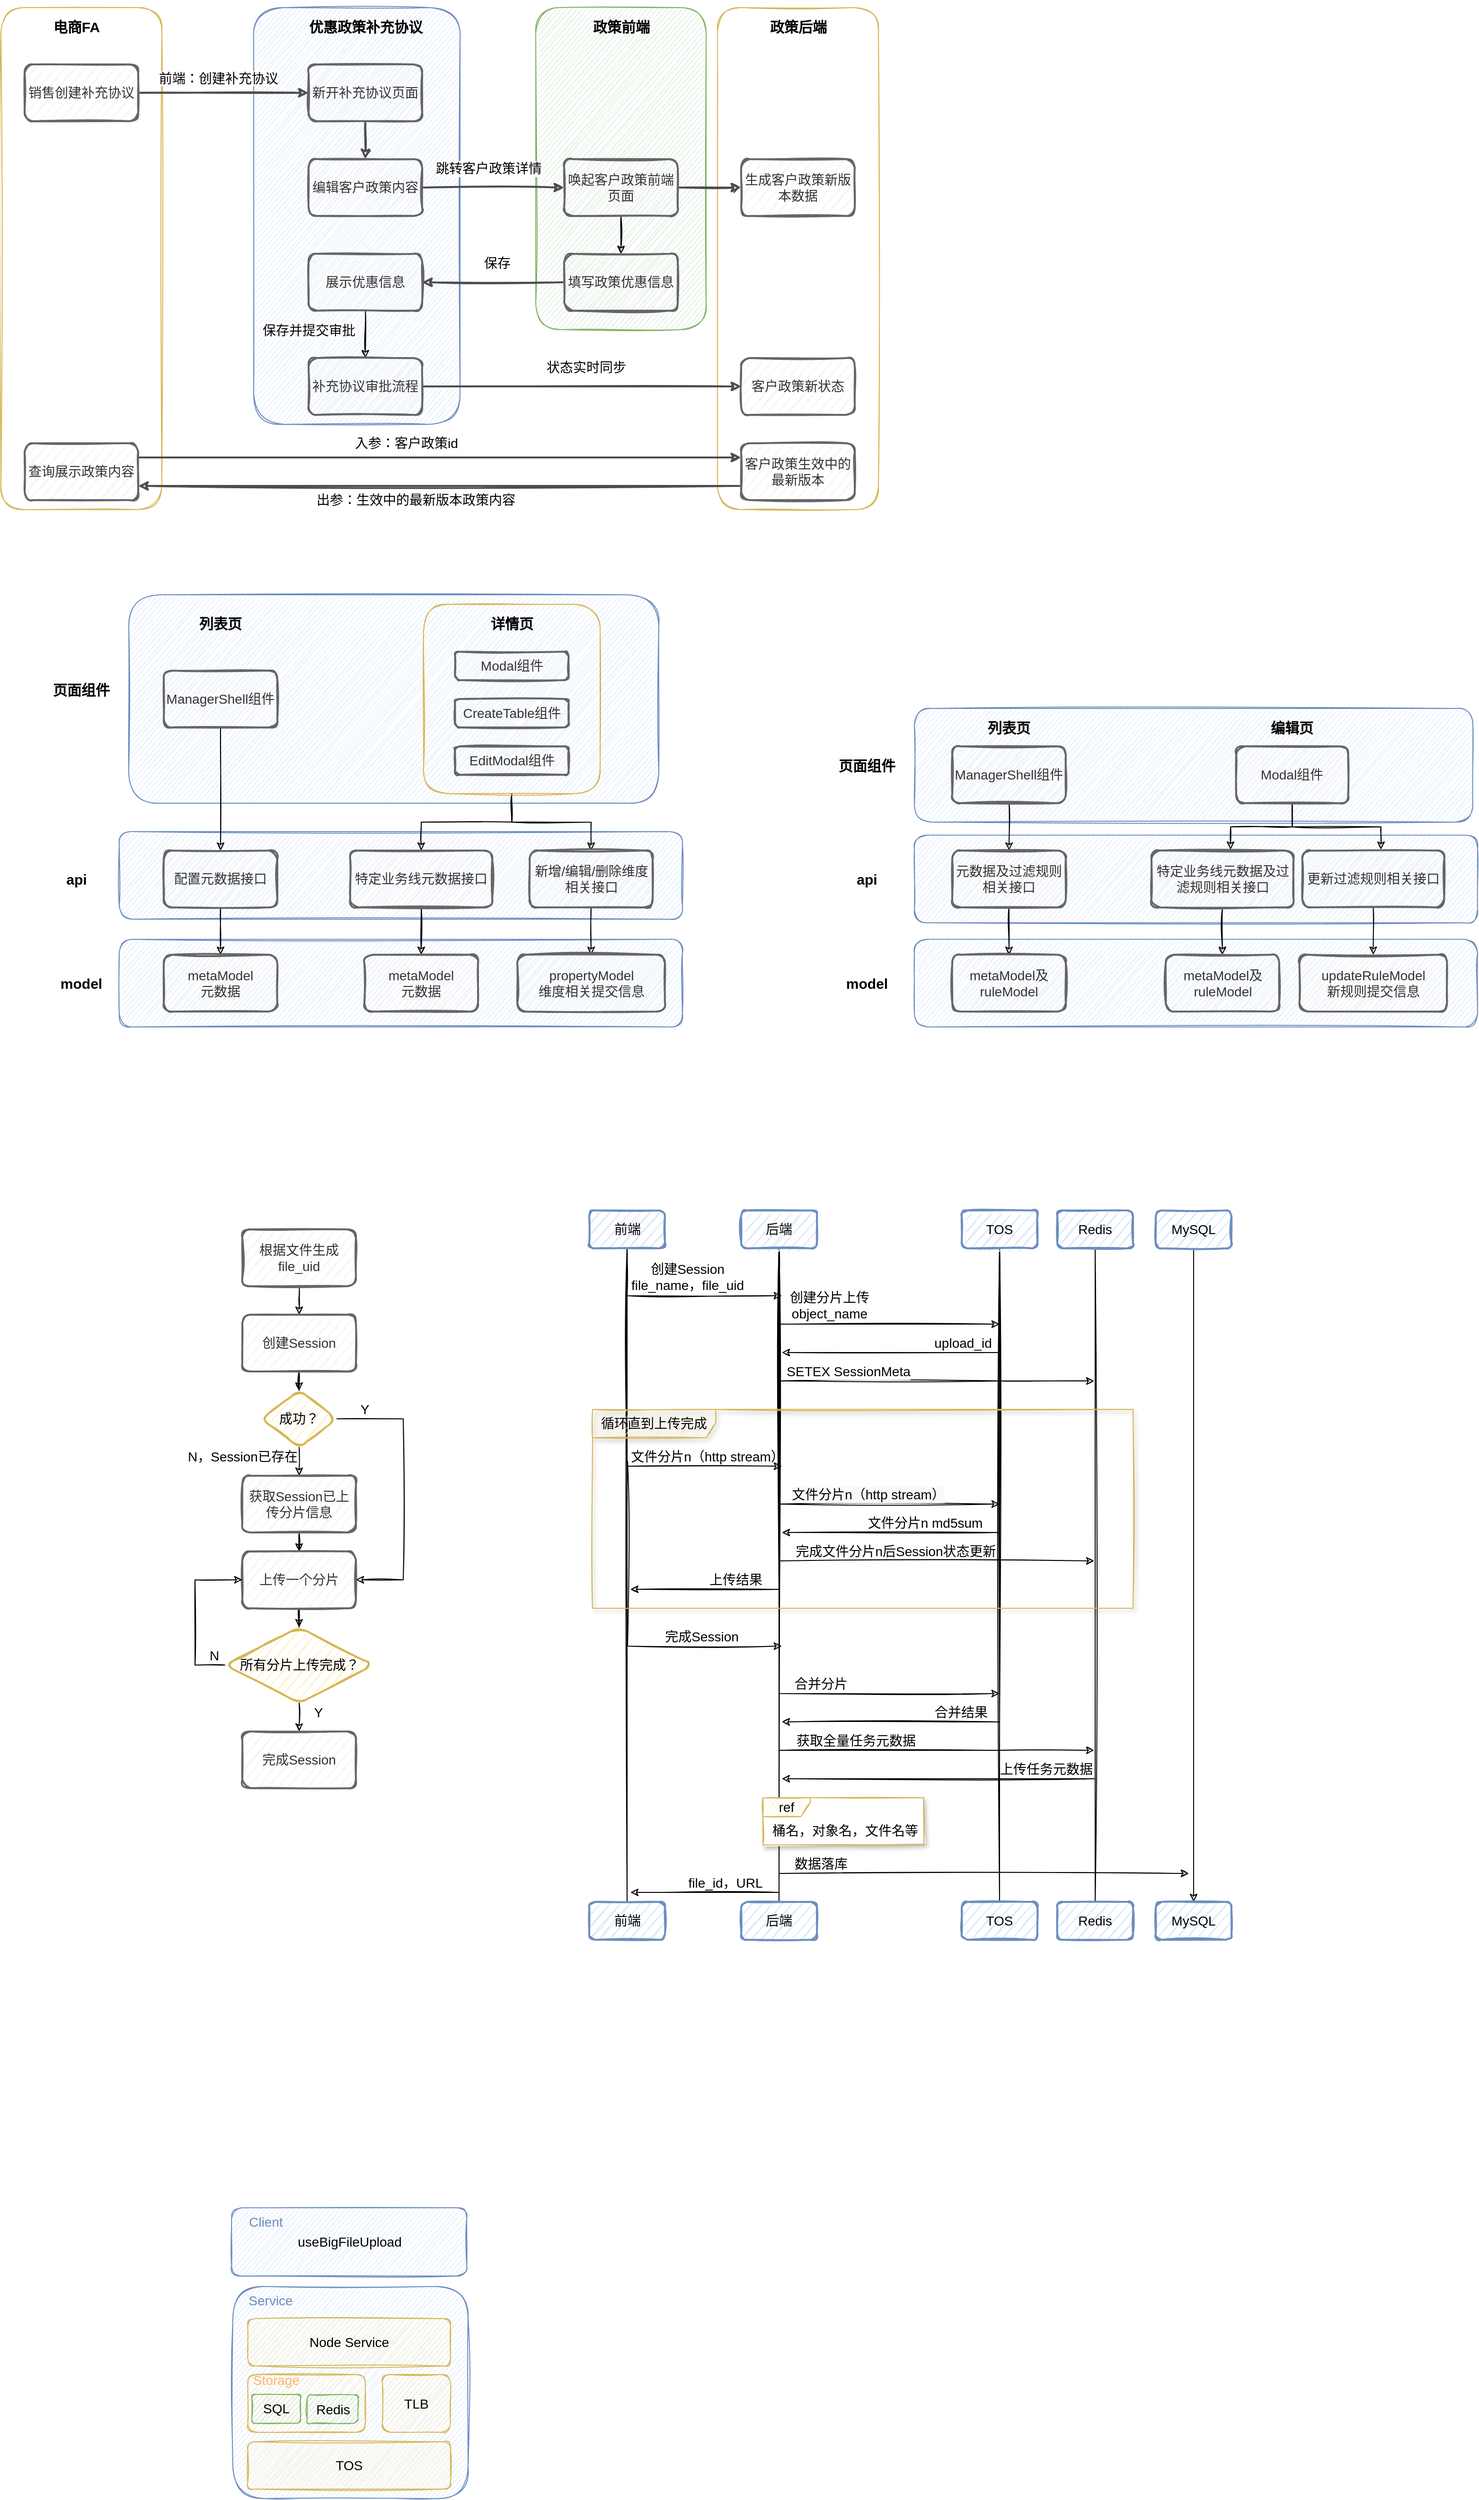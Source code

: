 <mxfile version="15.5.9" type="github">
  <diagram id="0na2FK9ZKaWJK6mzRz3_" name="Page-1">
    <mxGraphModel dx="599" dy="384" grid="1" gridSize="10" guides="1" tooltips="1" connect="1" arrows="1" fold="1" page="1" pageScale="1" pageWidth="827" pageHeight="1169" math="0" shadow="0">
      <root>
        <mxCell id="0" />
        <mxCell id="1" parent="0" />
        <mxCell id="-yKG2ASMrhDLIxsLVO1x-36" value="" style="rounded=1;whiteSpace=wrap;html=1;shadow=0;glass=0;sketch=1;fontSize=14;strokeColor=#6c8ebf;strokeWidth=1;fillColor=#dae8fc;verticalAlign=middle;" parent="1" vertex="1">
          <mxGeometry x="170" y="1033.75" width="595" height="92.5" as="geometry" />
        </mxCell>
        <mxCell id="-yKG2ASMrhDLIxsLVO1x-35" value="" style="rounded=1;whiteSpace=wrap;html=1;shadow=0;glass=0;sketch=1;fontSize=14;strokeColor=#6c8ebf;strokeWidth=1;fillColor=#dae8fc;verticalAlign=middle;" parent="1" vertex="1">
          <mxGeometry x="170" y="920" width="595" height="92.5" as="geometry" />
        </mxCell>
        <mxCell id="-yKG2ASMrhDLIxsLVO1x-29" value="" style="rounded=1;whiteSpace=wrap;html=1;shadow=0;glass=0;sketch=1;fontSize=14;strokeColor=#6c8ebf;strokeWidth=1;fillColor=#dae8fc;verticalAlign=middle;" parent="1" vertex="1">
          <mxGeometry x="180" y="670" width="560" height="220" as="geometry" />
        </mxCell>
        <mxCell id="yc4K2lOR0FiwMJwIo9YE-66" value="" style="rounded=1;whiteSpace=wrap;html=1;shadow=0;glass=0;sketch=1;fontSize=14;strokeColor=#82b366;strokeWidth=1;fillColor=#d5e8d4;verticalAlign=middle;" parent="1" vertex="1">
          <mxGeometry x="610" y="50" width="180" height="340" as="geometry" />
        </mxCell>
        <mxCell id="yc4K2lOR0FiwMJwIo9YE-68" value="" style="rounded=1;whiteSpace=wrap;html=1;shadow=0;glass=0;sketch=1;fontSize=14;strokeColor=#d6b656;strokeWidth=1;fillColor=none;verticalAlign=middle;" parent="1" vertex="1">
          <mxGeometry x="802" y="50" width="170" height="530" as="geometry" />
        </mxCell>
        <mxCell id="yc4K2lOR0FiwMJwIo9YE-63" value="" style="rounded=1;whiteSpace=wrap;html=1;shadow=0;glass=0;sketch=1;fontSize=14;strokeColor=#6c8ebf;strokeWidth=1;fillColor=#dae8fc;verticalAlign=middle;" parent="1" vertex="1">
          <mxGeometry x="312" y="50" width="218" height="440" as="geometry" />
        </mxCell>
        <mxCell id="yc4K2lOR0FiwMJwIo9YE-59" value="" style="rounded=1;whiteSpace=wrap;html=1;shadow=0;glass=0;sketch=1;fontSize=14;strokeColor=#d6b656;strokeWidth=1;fillColor=none;verticalAlign=middle;" parent="1" vertex="1">
          <mxGeometry x="45" y="50" width="170" height="530" as="geometry" />
        </mxCell>
        <mxCell id="yc4K2lOR0FiwMJwIo9YE-32" style="edgeStyle=orthogonalEdgeStyle;rounded=1;sketch=1;orthogonalLoop=1;jettySize=auto;html=1;shadow=0;fontSize=14;strokeWidth=2;strokeColor=#4D4D4D;" parent="1" source="yc4K2lOR0FiwMJwIo9YE-10" target="yc4K2lOR0FiwMJwIo9YE-12" edge="1">
          <mxGeometry relative="1" as="geometry" />
        </mxCell>
        <mxCell id="yc4K2lOR0FiwMJwIo9YE-10" value="&lt;font style=&quot;font-size: 14px&quot;&gt;销售创建补充协议&lt;/font&gt;" style="rounded=1;whiteSpace=wrap;html=1;sketch=1;glass=0;shadow=0;fillColor=#f5f5f5;strokeColor=#666666;fontColor=#333333;strokeWidth=2;" parent="1" vertex="1">
          <mxGeometry x="70" y="110" width="120" height="60" as="geometry" />
        </mxCell>
        <mxCell id="yc4K2lOR0FiwMJwIo9YE-34" value="" style="edgeStyle=orthogonalEdgeStyle;rounded=1;sketch=1;orthogonalLoop=1;jettySize=auto;html=1;shadow=0;fontSize=14;strokeColor=#4D4D4D;strokeWidth=2;" parent="1" source="yc4K2lOR0FiwMJwIo9YE-12" target="yc4K2lOR0FiwMJwIo9YE-13" edge="1">
          <mxGeometry relative="1" as="geometry" />
        </mxCell>
        <mxCell id="yc4K2lOR0FiwMJwIo9YE-12" value="&lt;font style=&quot;font-size: 14px&quot;&gt;新开补充协议页面&lt;/font&gt;" style="rounded=1;whiteSpace=wrap;html=1;sketch=1;glass=0;shadow=0;fillColor=#f5f5f5;strokeColor=#666666;fontColor=#333333;strokeWidth=2;" parent="1" vertex="1">
          <mxGeometry x="370" y="110" width="120" height="60" as="geometry" />
        </mxCell>
        <mxCell id="yc4K2lOR0FiwMJwIo9YE-37" style="edgeStyle=orthogonalEdgeStyle;rounded=1;sketch=1;orthogonalLoop=1;jettySize=auto;html=1;entryX=0;entryY=0.5;entryDx=0;entryDy=0;shadow=0;fontSize=14;strokeWidth=2;strokeColor=#4D4D4D;" parent="1" source="yc4K2lOR0FiwMJwIo9YE-13" target="yc4K2lOR0FiwMJwIo9YE-21" edge="1">
          <mxGeometry relative="1" as="geometry" />
        </mxCell>
        <mxCell id="yc4K2lOR0FiwMJwIo9YE-13" value="&lt;span style=&quot;font-size: 14px&quot;&gt;编辑客户政策内容&lt;/span&gt;" style="rounded=1;whiteSpace=wrap;html=1;sketch=1;glass=0;shadow=0;fillColor=#f5f5f5;strokeColor=#666666;fontColor=#333333;strokeWidth=2;" parent="1" vertex="1">
          <mxGeometry x="370" y="210" width="120" height="60" as="geometry" />
        </mxCell>
        <mxCell id="yc4K2lOR0FiwMJwIo9YE-19" value="" style="edgeStyle=orthogonalEdgeStyle;rounded=0;sketch=1;orthogonalLoop=1;jettySize=auto;html=1;shadow=0;" parent="1" source="yc4K2lOR0FiwMJwIo9YE-14" target="yc4K2lOR0FiwMJwIo9YE-18" edge="1">
          <mxGeometry relative="1" as="geometry" />
        </mxCell>
        <mxCell id="yc4K2lOR0FiwMJwIo9YE-42" value="保存并提交审批" style="edgeLabel;html=1;align=center;verticalAlign=middle;resizable=0;points=[];fontSize=14;horizontal=1;" parent="yc4K2lOR0FiwMJwIo9YE-19" vertex="1" connectable="0">
          <mxGeometry x="-0.1" y="2" relative="1" as="geometry">
            <mxPoint x="-62" y="-2" as="offset" />
          </mxGeometry>
        </mxCell>
        <mxCell id="yc4K2lOR0FiwMJwIo9YE-14" value="&lt;span style=&quot;font-size: 14px&quot;&gt;展示优惠信息&lt;/span&gt;" style="rounded=1;whiteSpace=wrap;html=1;sketch=1;glass=0;shadow=0;fillColor=#f5f5f5;strokeColor=#666666;fontColor=#333333;strokeWidth=2;" parent="1" vertex="1">
          <mxGeometry x="370" y="310" width="120" height="60" as="geometry" />
        </mxCell>
        <mxCell id="yc4K2lOR0FiwMJwIo9YE-48" value="状态实时同步" style="edgeStyle=orthogonalEdgeStyle;rounded=1;sketch=1;orthogonalLoop=1;jettySize=auto;html=1;entryX=0;entryY=0.5;entryDx=0;entryDy=0;shadow=0;fontSize=14;strokeWidth=2;strokeColor=#4D4D4D;" parent="1" source="yc4K2lOR0FiwMJwIo9YE-18" target="yc4K2lOR0FiwMJwIo9YE-46" edge="1">
          <mxGeometry x="0.027" y="20" relative="1" as="geometry">
            <mxPoint as="offset" />
          </mxGeometry>
        </mxCell>
        <mxCell id="yc4K2lOR0FiwMJwIo9YE-18" value="&lt;font style=&quot;font-size: 14px&quot;&gt;补充协议审批流程&lt;/font&gt;" style="rounded=1;whiteSpace=wrap;html=1;sketch=1;glass=0;shadow=0;fillColor=#f5f5f5;strokeColor=#666666;fontColor=#333333;strokeWidth=2;" parent="1" vertex="1">
          <mxGeometry x="370" y="420" width="120" height="60" as="geometry" />
        </mxCell>
        <mxCell id="yc4K2lOR0FiwMJwIo9YE-26" value="" style="edgeStyle=orthogonalEdgeStyle;rounded=1;sketch=1;orthogonalLoop=1;jettySize=auto;html=1;shadow=0;fontSize=14;strokeWidth=2;strokeColor=#4D4D4D;" parent="1" source="yc4K2lOR0FiwMJwIo9YE-21" target="yc4K2lOR0FiwMJwIo9YE-25" edge="1">
          <mxGeometry relative="1" as="geometry" />
        </mxCell>
        <mxCell id="yc4K2lOR0FiwMJwIo9YE-36" value="" style="edgeStyle=orthogonalEdgeStyle;rounded=0;sketch=1;orthogonalLoop=1;jettySize=auto;html=1;shadow=0;fontSize=14;" parent="1" source="yc4K2lOR0FiwMJwIo9YE-21" target="yc4K2lOR0FiwMJwIo9YE-35" edge="1">
          <mxGeometry relative="1" as="geometry" />
        </mxCell>
        <mxCell id="yc4K2lOR0FiwMJwIo9YE-21" value="&lt;font style=&quot;font-size: 14px&quot;&gt;唤起客户政策前端页面&lt;/font&gt;" style="rounded=1;whiteSpace=wrap;html=1;sketch=1;glass=0;shadow=0;fillColor=#f5f5f5;strokeColor=#666666;fontColor=#333333;strokeWidth=2;" parent="1" vertex="1">
          <mxGeometry x="640" y="210" width="120" height="60" as="geometry" />
        </mxCell>
        <mxCell id="yc4K2lOR0FiwMJwIo9YE-25" value="&lt;font style=&quot;font-size: 14px&quot;&gt;生成客户政策新版本数据&lt;/font&gt;" style="rounded=1;whiteSpace=wrap;html=1;sketch=1;glass=0;shadow=0;fillColor=#f5f5f5;strokeColor=#666666;fontColor=#333333;strokeWidth=2;" parent="1" vertex="1">
          <mxGeometry x="827" y="210" width="120" height="60" as="geometry" />
        </mxCell>
        <mxCell id="yc4K2lOR0FiwMJwIo9YE-33" value="&lt;span style=&quot;color: rgb(0 , 0 , 0) ; font-family: &amp;#34;helvetica&amp;#34; ; font-size: 14px ; font-style: normal ; font-weight: 400 ; letter-spacing: normal ; text-align: center ; text-indent: 0px ; text-transform: none ; word-spacing: 0px ; background-color: rgb(255 , 255 , 255) ; display: inline ; float: none&quot;&gt;前端：创建补充协议&lt;/span&gt;" style="text;whiteSpace=wrap;html=1;fontSize=14;" parent="1" vertex="1">
          <mxGeometry x="210" y="110" width="180" height="30" as="geometry" />
        </mxCell>
        <mxCell id="yc4K2lOR0FiwMJwIo9YE-39" style="edgeStyle=orthogonalEdgeStyle;rounded=1;sketch=1;orthogonalLoop=1;jettySize=auto;html=1;entryX=1;entryY=0.5;entryDx=0;entryDy=0;shadow=0;fontSize=14;strokeWidth=2;strokeColor=#4D4D4D;" parent="1" source="yc4K2lOR0FiwMJwIo9YE-35" target="yc4K2lOR0FiwMJwIo9YE-14" edge="1">
          <mxGeometry relative="1" as="geometry" />
        </mxCell>
        <mxCell id="yc4K2lOR0FiwMJwIo9YE-41" value="保存" style="edgeLabel;html=1;align=center;verticalAlign=middle;resizable=0;points=[];fontSize=14;" parent="yc4K2lOR0FiwMJwIo9YE-39" vertex="1" connectable="0">
          <mxGeometry x="-0.129" relative="1" as="geometry">
            <mxPoint x="-6" y="-20" as="offset" />
          </mxGeometry>
        </mxCell>
        <mxCell id="yc4K2lOR0FiwMJwIo9YE-35" value="&lt;font style=&quot;font-size: 14px&quot;&gt;填写政策优惠信息&lt;/font&gt;" style="rounded=1;whiteSpace=wrap;html=1;sketch=1;glass=0;shadow=0;fillColor=#f5f5f5;strokeColor=#666666;fontColor=#333333;strokeWidth=2;" parent="1" vertex="1">
          <mxGeometry x="640" y="310" width="120" height="60" as="geometry" />
        </mxCell>
        <mxCell id="yc4K2lOR0FiwMJwIo9YE-38" value="跳转客户政策详情" style="edgeLabel;html=1;align=center;verticalAlign=middle;resizable=0;points=[];fontSize=14;" parent="1" vertex="1" connectable="0">
          <mxGeometry x="560" y="220" as="geometry" />
        </mxCell>
        <mxCell id="yc4K2lOR0FiwMJwIo9YE-53" style="edgeStyle=orthogonalEdgeStyle;rounded=1;sketch=1;jumpStyle=none;orthogonalLoop=1;jettySize=auto;html=1;exitX=1;exitY=0.25;exitDx=0;exitDy=0;entryX=0;entryY=0.25;entryDx=0;entryDy=0;shadow=0;fontSize=14;strokeColor=#4D4D4D;strokeWidth=2;" parent="1" source="yc4K2lOR0FiwMJwIo9YE-44" target="yc4K2lOR0FiwMJwIo9YE-45" edge="1">
          <mxGeometry relative="1" as="geometry" />
        </mxCell>
        <mxCell id="yc4K2lOR0FiwMJwIo9YE-55" value="入参：客户政策id" style="edgeLabel;html=1;align=center;verticalAlign=middle;resizable=0;points=[];fontSize=14;" parent="yc4K2lOR0FiwMJwIo9YE-53" vertex="1" connectable="0">
          <mxGeometry x="-0.171" y="4" relative="1" as="geometry">
            <mxPoint x="19" y="-11" as="offset" />
          </mxGeometry>
        </mxCell>
        <mxCell id="yc4K2lOR0FiwMJwIo9YE-44" value="&lt;font style=&quot;font-size: 14px&quot;&gt;查询展示政策内容&lt;/font&gt;" style="rounded=1;whiteSpace=wrap;html=1;sketch=1;glass=0;shadow=0;fillColor=#f5f5f5;strokeColor=#666666;fontColor=#333333;strokeWidth=2;" parent="1" vertex="1">
          <mxGeometry x="70" y="510" width="120" height="60" as="geometry" />
        </mxCell>
        <mxCell id="yc4K2lOR0FiwMJwIo9YE-54" style="edgeStyle=orthogonalEdgeStyle;rounded=1;sketch=1;jumpStyle=none;orthogonalLoop=1;jettySize=auto;html=1;exitX=0;exitY=0.75;exitDx=0;exitDy=0;entryX=1;entryY=0.75;entryDx=0;entryDy=0;shadow=0;fontSize=14;strokeColor=#4D4D4D;strokeWidth=2;" parent="1" source="yc4K2lOR0FiwMJwIo9YE-45" target="yc4K2lOR0FiwMJwIo9YE-44" edge="1">
          <mxGeometry relative="1" as="geometry" />
        </mxCell>
        <mxCell id="yc4K2lOR0FiwMJwIo9YE-56" value="出参：生效中的最新版本政策内容" style="edgeLabel;html=1;align=center;verticalAlign=middle;resizable=0;points=[];fontSize=14;" parent="yc4K2lOR0FiwMJwIo9YE-54" vertex="1" connectable="0">
          <mxGeometry x="0.148" y="2" relative="1" as="geometry">
            <mxPoint x="21" y="13" as="offset" />
          </mxGeometry>
        </mxCell>
        <mxCell id="yc4K2lOR0FiwMJwIo9YE-45" value="&lt;span style=&quot;font-size: 14px&quot;&gt;客户政策生效中的最新版本&lt;/span&gt;" style="rounded=1;whiteSpace=wrap;html=1;sketch=1;glass=0;shadow=0;fillColor=#f5f5f5;strokeColor=#666666;fontColor=#333333;strokeWidth=2;" parent="1" vertex="1">
          <mxGeometry x="827" y="510" width="120" height="60" as="geometry" />
        </mxCell>
        <mxCell id="yc4K2lOR0FiwMJwIo9YE-46" value="&lt;font style=&quot;font-size: 14px&quot;&gt;客户政策新状态&lt;/font&gt;" style="rounded=1;whiteSpace=wrap;html=1;sketch=1;glass=0;shadow=0;fillColor=#f5f5f5;strokeColor=#666666;fontColor=#333333;strokeWidth=2;" parent="1" vertex="1">
          <mxGeometry x="827" y="420" width="120" height="60" as="geometry" />
        </mxCell>
        <mxCell id="yc4K2lOR0FiwMJwIo9YE-62" value="&lt;h4&gt;&lt;font style=&quot;font-size: 15px&quot;&gt;电商FA&lt;/font&gt;&lt;/h4&gt;" style="text;html=1;strokeColor=none;fillColor=none;align=center;verticalAlign=middle;whiteSpace=wrap;rounded=0;shadow=0;glass=0;sketch=1;fontSize=14;" parent="1" vertex="1">
          <mxGeometry x="85" y="60" width="80" height="20" as="geometry" />
        </mxCell>
        <mxCell id="yc4K2lOR0FiwMJwIo9YE-64" value="&lt;h4&gt;&lt;font style=&quot;font-size: 15px&quot;&gt;优惠政策补充协议&lt;/font&gt;&lt;/h4&gt;" style="text;html=1;strokeColor=none;fillColor=none;align=center;verticalAlign=middle;whiteSpace=wrap;rounded=0;shadow=0;glass=0;sketch=1;fontSize=14;" parent="1" vertex="1">
          <mxGeometry x="368.5" y="60" width="123" height="20" as="geometry" />
        </mxCell>
        <mxCell id="yc4K2lOR0FiwMJwIo9YE-69" value="&lt;h4&gt;&lt;font style=&quot;font-size: 15px&quot;&gt;政策前端&lt;/font&gt;&lt;/h4&gt;" style="text;html=1;strokeColor=none;fillColor=none;align=center;verticalAlign=middle;whiteSpace=wrap;rounded=0;shadow=0;glass=0;sketch=1;fontSize=14;" parent="1" vertex="1">
          <mxGeometry x="638.5" y="60" width="123" height="20" as="geometry" />
        </mxCell>
        <mxCell id="yc4K2lOR0FiwMJwIo9YE-70" value="&lt;h4&gt;&lt;font style=&quot;font-size: 15px&quot;&gt;政策后端&lt;/font&gt;&lt;/h4&gt;" style="text;html=1;strokeColor=none;fillColor=none;align=center;verticalAlign=middle;whiteSpace=wrap;rounded=0;shadow=0;glass=0;sketch=1;fontSize=14;" parent="1" vertex="1">
          <mxGeometry x="825.5" y="60" width="123" height="20" as="geometry" />
        </mxCell>
        <mxCell id="yc4K2lOR0FiwMJwIo9YE-72" style="edgeStyle=orthogonalEdgeStyle;rounded=1;sketch=1;jumpStyle=none;orthogonalLoop=1;jettySize=auto;html=1;exitX=0.5;exitY=1;exitDx=0;exitDy=0;shadow=0;fontSize=14;strokeColor=#4D4D4D;strokeWidth=2;" parent="1" source="yc4K2lOR0FiwMJwIo9YE-69" target="yc4K2lOR0FiwMJwIo9YE-69" edge="1">
          <mxGeometry relative="1" as="geometry" />
        </mxCell>
        <mxCell id="-yKG2ASMrhDLIxsLVO1x-25" style="edgeStyle=orthogonalEdgeStyle;rounded=0;sketch=1;orthogonalLoop=1;jettySize=auto;html=1;entryX=0.5;entryY=0;entryDx=0;entryDy=0;" parent="1" source="-yKG2ASMrhDLIxsLVO1x-1" target="-yKG2ASMrhDLIxsLVO1x-8" edge="1">
          <mxGeometry relative="1" as="geometry" />
        </mxCell>
        <mxCell id="-yKG2ASMrhDLIxsLVO1x-1" value="&lt;span style=&quot;font-size: 14px&quot;&gt;ManagerShell组件&lt;/span&gt;" style="rounded=1;whiteSpace=wrap;html=1;sketch=1;glass=0;shadow=0;fillColor=#f5f5f5;strokeColor=#666666;fontColor=#333333;strokeWidth=2;" parent="1" vertex="1">
          <mxGeometry x="217" y="750" width="120" height="60" as="geometry" />
        </mxCell>
        <mxCell id="-yKG2ASMrhDLIxsLVO1x-21" style="edgeStyle=orthogonalEdgeStyle;rounded=0;orthogonalLoop=1;jettySize=auto;html=1;entryX=0.5;entryY=0;entryDx=0;entryDy=0;sketch=1;" parent="1" source="-yKG2ASMrhDLIxsLVO1x-2" target="-yKG2ASMrhDLIxsLVO1x-9" edge="1">
          <mxGeometry relative="1" as="geometry" />
        </mxCell>
        <mxCell id="-yKG2ASMrhDLIxsLVO1x-22" style="edgeStyle=orthogonalEdgeStyle;rounded=0;sketch=1;orthogonalLoop=1;jettySize=auto;html=1;entryX=0.5;entryY=0;entryDx=0;entryDy=0;" parent="1" source="-yKG2ASMrhDLIxsLVO1x-2" target="-yKG2ASMrhDLIxsLVO1x-12" edge="1">
          <mxGeometry relative="1" as="geometry" />
        </mxCell>
        <mxCell id="-yKG2ASMrhDLIxsLVO1x-2" value="" style="rounded=1;whiteSpace=wrap;html=1;shadow=0;glass=0;sketch=1;fontSize=14;strokeColor=#d6b656;strokeWidth=1;fillColor=none;verticalAlign=middle;" parent="1" vertex="1">
          <mxGeometry x="491.5" y="680" width="186.5" height="200" as="geometry" />
        </mxCell>
        <mxCell id="-yKG2ASMrhDLIxsLVO1x-3" value="&lt;h4&gt;&lt;font style=&quot;font-size: 15px&quot;&gt;列表页&lt;/font&gt;&lt;/h4&gt;" style="text;html=1;strokeColor=none;fillColor=none;align=center;verticalAlign=middle;whiteSpace=wrap;rounded=0;shadow=0;glass=0;sketch=1;fontSize=14;" parent="1" vertex="1">
          <mxGeometry x="237" y="690" width="80" height="20" as="geometry" />
        </mxCell>
        <mxCell id="-yKG2ASMrhDLIxsLVO1x-4" value="&lt;span style=&quot;font-size: 14px&quot;&gt;Modal组件&lt;/span&gt;" style="rounded=1;whiteSpace=wrap;html=1;sketch=1;glass=0;shadow=0;fillColor=#f5f5f5;strokeColor=#666666;fontColor=#333333;strokeWidth=2;" parent="1" vertex="1">
          <mxGeometry x="524.75" y="730" width="120" height="30" as="geometry" />
        </mxCell>
        <mxCell id="-yKG2ASMrhDLIxsLVO1x-5" value="&lt;h4&gt;&lt;font style=&quot;font-size: 15px&quot;&gt;详情页&lt;/font&gt;&lt;/h4&gt;" style="text;html=1;strokeColor=none;fillColor=none;align=center;verticalAlign=middle;whiteSpace=wrap;rounded=0;shadow=0;glass=0;sketch=1;fontSize=14;" parent="1" vertex="1">
          <mxGeometry x="544.75" y="690" width="80" height="20" as="geometry" />
        </mxCell>
        <mxCell id="-yKG2ASMrhDLIxsLVO1x-6" value="&lt;span style=&quot;font-size: 14px&quot;&gt;CreateTable组件&lt;/span&gt;" style="rounded=1;whiteSpace=wrap;html=1;sketch=1;glass=0;shadow=0;fillColor=#f5f5f5;strokeColor=#666666;fontColor=#333333;strokeWidth=2;" parent="1" vertex="1">
          <mxGeometry x="524.75" y="780" width="120" height="30" as="geometry" />
        </mxCell>
        <mxCell id="-yKG2ASMrhDLIxsLVO1x-7" value="&lt;span style=&quot;font-size: 14px&quot;&gt;EditModal组件&lt;/span&gt;" style="rounded=1;whiteSpace=wrap;html=1;sketch=1;glass=0;shadow=0;fillColor=#f5f5f5;strokeColor=#666666;fontColor=#333333;strokeWidth=2;" parent="1" vertex="1">
          <mxGeometry x="524.75" y="830" width="120" height="30" as="geometry" />
        </mxCell>
        <mxCell id="-yKG2ASMrhDLIxsLVO1x-28" style="edgeStyle=orthogonalEdgeStyle;rounded=0;sketch=1;orthogonalLoop=1;jettySize=auto;html=1;entryX=0.5;entryY=0;entryDx=0;entryDy=0;" parent="1" source="-yKG2ASMrhDLIxsLVO1x-8" target="-yKG2ASMrhDLIxsLVO1x-14" edge="1">
          <mxGeometry relative="1" as="geometry" />
        </mxCell>
        <mxCell id="-yKG2ASMrhDLIxsLVO1x-8" value="&lt;span style=&quot;font-size: 14px&quot;&gt;配置元数据接口&lt;/span&gt;" style="rounded=1;whiteSpace=wrap;html=1;sketch=1;glass=0;shadow=0;fillColor=#f5f5f5;strokeColor=#666666;fontColor=#333333;strokeWidth=2;" parent="1" vertex="1">
          <mxGeometry x="217" y="940" width="120" height="60" as="geometry" />
        </mxCell>
        <mxCell id="-yKG2ASMrhDLIxsLVO1x-23" style="edgeStyle=orthogonalEdgeStyle;rounded=0;sketch=1;orthogonalLoop=1;jettySize=auto;html=1;entryX=0.5;entryY=0;entryDx=0;entryDy=0;" parent="1" source="-yKG2ASMrhDLIxsLVO1x-9" target="-yKG2ASMrhDLIxsLVO1x-16" edge="1">
          <mxGeometry relative="1" as="geometry" />
        </mxCell>
        <mxCell id="-yKG2ASMrhDLIxsLVO1x-9" value="&lt;span style=&quot;font-size: 14px&quot;&gt;特定业务线元数据接口&lt;/span&gt;" style="rounded=1;whiteSpace=wrap;html=1;sketch=1;glass=0;shadow=0;fillColor=#f5f5f5;strokeColor=#666666;fontColor=#333333;strokeWidth=2;" parent="1" vertex="1">
          <mxGeometry x="414" y="940" width="150" height="60" as="geometry" />
        </mxCell>
        <mxCell id="-yKG2ASMrhDLIxsLVO1x-24" style="edgeStyle=orthogonalEdgeStyle;rounded=0;sketch=1;orthogonalLoop=1;jettySize=auto;html=1;entryX=0.5;entryY=0;entryDx=0;entryDy=0;" parent="1" source="-yKG2ASMrhDLIxsLVO1x-12" target="-yKG2ASMrhDLIxsLVO1x-17" edge="1">
          <mxGeometry relative="1" as="geometry" />
        </mxCell>
        <mxCell id="-yKG2ASMrhDLIxsLVO1x-12" value="&lt;span style=&quot;font-size: 14px&quot;&gt;新增/编辑/删除维度相关接口&lt;/span&gt;" style="rounded=1;whiteSpace=wrap;html=1;sketch=1;glass=0;shadow=0;fillColor=#f5f5f5;strokeColor=#666666;fontColor=#333333;strokeWidth=2;" parent="1" vertex="1">
          <mxGeometry x="603.5" y="940" width="130" height="60" as="geometry" />
        </mxCell>
        <mxCell id="-yKG2ASMrhDLIxsLVO1x-14" value="&lt;span style=&quot;font-size: 14px&quot;&gt;metaModel&lt;br&gt;元数据&lt;br&gt;&lt;/span&gt;" style="rounded=1;whiteSpace=wrap;html=1;sketch=1;glass=0;shadow=0;fillColor=#f5f5f5;strokeColor=#666666;fontColor=#333333;strokeWidth=2;" parent="1" vertex="1">
          <mxGeometry x="217" y="1050" width="120" height="60" as="geometry" />
        </mxCell>
        <mxCell id="-yKG2ASMrhDLIxsLVO1x-16" value="&lt;span style=&quot;font-size: 14px&quot;&gt;metaModel&lt;br&gt;元数据&lt;br&gt;&lt;/span&gt;" style="rounded=1;whiteSpace=wrap;html=1;sketch=1;glass=0;shadow=0;fillColor=#f5f5f5;strokeColor=#666666;fontColor=#333333;strokeWidth=2;" parent="1" vertex="1">
          <mxGeometry x="429" y="1050" width="120" height="60" as="geometry" />
        </mxCell>
        <mxCell id="-yKG2ASMrhDLIxsLVO1x-17" value="&lt;span style=&quot;font-size: 14px&quot;&gt;propertyModel&lt;/span&gt;&lt;span style=&quot;font-size: 14px&quot;&gt;&lt;br&gt;维度相关提交信息&lt;br&gt;&lt;/span&gt;" style="rounded=1;whiteSpace=wrap;html=1;sketch=1;glass=0;shadow=0;fillColor=#f5f5f5;strokeColor=#666666;fontColor=#333333;strokeWidth=2;" parent="1" vertex="1">
          <mxGeometry x="590.5" y="1050" width="156" height="60" as="geometry" />
        </mxCell>
        <mxCell id="-yKG2ASMrhDLIxsLVO1x-32" value="&lt;h4&gt;&lt;font style=&quot;font-size: 15px&quot;&gt;页面组件&lt;/font&gt;&lt;/h4&gt;" style="text;html=1;strokeColor=none;fillColor=none;align=center;verticalAlign=middle;whiteSpace=wrap;rounded=0;shadow=0;glass=0;sketch=1;fontSize=14;" parent="1" vertex="1">
          <mxGeometry x="90" y="760" width="80" height="20" as="geometry" />
        </mxCell>
        <mxCell id="-yKG2ASMrhDLIxsLVO1x-33" value="&lt;h4&gt;&lt;font style=&quot;font-size: 15px&quot;&gt;api&lt;/font&gt;&lt;/h4&gt;" style="text;html=1;strokeColor=none;fillColor=none;align=center;verticalAlign=middle;whiteSpace=wrap;rounded=0;shadow=0;glass=0;sketch=1;fontSize=14;" parent="1" vertex="1">
          <mxGeometry x="85" y="960" width="80" height="20" as="geometry" />
        </mxCell>
        <mxCell id="-yKG2ASMrhDLIxsLVO1x-34" value="&lt;h4&gt;&lt;font style=&quot;font-size: 15px&quot;&gt;model&lt;/font&gt;&lt;/h4&gt;" style="text;html=1;strokeColor=none;fillColor=none;align=center;verticalAlign=middle;whiteSpace=wrap;rounded=0;shadow=0;glass=0;sketch=1;fontSize=14;" parent="1" vertex="1">
          <mxGeometry x="90" y="1070" width="80" height="20" as="geometry" />
        </mxCell>
        <mxCell id="-yKG2ASMrhDLIxsLVO1x-37" value="" style="rounded=1;whiteSpace=wrap;html=1;shadow=0;glass=0;sketch=1;fontSize=14;strokeColor=#6c8ebf;strokeWidth=1;fillColor=#dae8fc;verticalAlign=middle;" parent="1" vertex="1">
          <mxGeometry x="1010" y="1033.75" width="595" height="92.5" as="geometry" />
        </mxCell>
        <mxCell id="-yKG2ASMrhDLIxsLVO1x-38" value="" style="rounded=1;whiteSpace=wrap;html=1;shadow=0;glass=0;sketch=1;fontSize=14;strokeColor=#6c8ebf;strokeWidth=1;fillColor=#dae8fc;verticalAlign=middle;" parent="1" vertex="1">
          <mxGeometry x="1010" y="923.75" width="595" height="92.5" as="geometry" />
        </mxCell>
        <mxCell id="-yKG2ASMrhDLIxsLVO1x-39" value="" style="rounded=1;whiteSpace=wrap;html=1;shadow=0;glass=0;sketch=1;fontSize=14;strokeColor=#6c8ebf;strokeWidth=1;fillColor=#dae8fc;verticalAlign=middle;" parent="1" vertex="1">
          <mxGeometry x="1010" y="790" width="590" height="120" as="geometry" />
        </mxCell>
        <mxCell id="-yKG2ASMrhDLIxsLVO1x-40" style="edgeStyle=orthogonalEdgeStyle;rounded=0;sketch=1;orthogonalLoop=1;jettySize=auto;html=1;entryX=0.5;entryY=0;entryDx=0;entryDy=0;" parent="1" source="-yKG2ASMrhDLIxsLVO1x-41" target="-yKG2ASMrhDLIxsLVO1x-51" edge="1">
          <mxGeometry relative="1" as="geometry" />
        </mxCell>
        <mxCell id="-yKG2ASMrhDLIxsLVO1x-41" value="&lt;span style=&quot;font-size: 14px&quot;&gt;ManagerShell组件&lt;/span&gt;" style="rounded=1;whiteSpace=wrap;html=1;sketch=1;glass=0;shadow=0;fillColor=#f5f5f5;strokeColor=#666666;fontColor=#333333;strokeWidth=2;" parent="1" vertex="1">
          <mxGeometry x="1050" y="830" width="120" height="60" as="geometry" />
        </mxCell>
        <mxCell id="-yKG2ASMrhDLIxsLVO1x-45" value="&lt;h4&gt;&lt;font style=&quot;font-size: 15px&quot;&gt;列表页&lt;/font&gt;&lt;/h4&gt;" style="text;html=1;strokeColor=none;fillColor=none;align=center;verticalAlign=middle;whiteSpace=wrap;rounded=0;shadow=0;glass=0;sketch=1;fontSize=14;" parent="1" vertex="1">
          <mxGeometry x="1070" y="800" width="80" height="20" as="geometry" />
        </mxCell>
        <mxCell id="-yKG2ASMrhDLIxsLVO1x-69" style="edgeStyle=orthogonalEdgeStyle;rounded=0;sketch=1;orthogonalLoop=1;jettySize=auto;html=1;entryX=0.557;entryY=-0.017;entryDx=0;entryDy=0;entryPerimeter=0;" parent="1" source="-yKG2ASMrhDLIxsLVO1x-46" target="-yKG2ASMrhDLIxsLVO1x-53" edge="1">
          <mxGeometry relative="1" as="geometry" />
        </mxCell>
        <mxCell id="-yKG2ASMrhDLIxsLVO1x-70" style="edgeStyle=orthogonalEdgeStyle;rounded=0;sketch=1;orthogonalLoop=1;jettySize=auto;html=1;entryX=0.555;entryY=-0.017;entryDx=0;entryDy=0;entryPerimeter=0;" parent="1" source="-yKG2ASMrhDLIxsLVO1x-46" target="-yKG2ASMrhDLIxsLVO1x-68" edge="1">
          <mxGeometry relative="1" as="geometry" />
        </mxCell>
        <mxCell id="-yKG2ASMrhDLIxsLVO1x-46" value="&lt;span style=&quot;font-size: 14px&quot;&gt;Modal组件&lt;/span&gt;" style="rounded=1;whiteSpace=wrap;html=1;sketch=1;glass=0;shadow=0;fillColor=#f5f5f5;strokeColor=#666666;fontColor=#333333;strokeWidth=2;" parent="1" vertex="1">
          <mxGeometry x="1350.0" y="830" width="118.25" height="60" as="geometry" />
        </mxCell>
        <mxCell id="-yKG2ASMrhDLIxsLVO1x-47" value="&lt;h4&gt;&lt;font style=&quot;font-size: 15px&quot;&gt;编辑页&lt;/font&gt;&lt;/h4&gt;" style="text;html=1;strokeColor=none;fillColor=none;align=center;verticalAlign=middle;whiteSpace=wrap;rounded=0;shadow=0;glass=0;sketch=1;fontSize=14;" parent="1" vertex="1">
          <mxGeometry x="1369.13" y="800" width="80" height="20" as="geometry" />
        </mxCell>
        <mxCell id="-yKG2ASMrhDLIxsLVO1x-50" style="edgeStyle=orthogonalEdgeStyle;rounded=0;sketch=1;orthogonalLoop=1;jettySize=auto;html=1;entryX=0.5;entryY=0;entryDx=0;entryDy=0;" parent="1" source="-yKG2ASMrhDLIxsLVO1x-51" target="-yKG2ASMrhDLIxsLVO1x-56" edge="1">
          <mxGeometry relative="1" as="geometry" />
        </mxCell>
        <mxCell id="-yKG2ASMrhDLIxsLVO1x-51" value="&lt;span style=&quot;font-size: 14px&quot;&gt;元数据及过滤规则相关接口&lt;/span&gt;" style="rounded=1;whiteSpace=wrap;html=1;sketch=1;glass=0;shadow=0;fillColor=#f5f5f5;strokeColor=#666666;fontColor=#333333;strokeWidth=2;" parent="1" vertex="1">
          <mxGeometry x="1050" y="940" width="120" height="60" as="geometry" />
        </mxCell>
        <mxCell id="-yKG2ASMrhDLIxsLVO1x-71" style="edgeStyle=orthogonalEdgeStyle;rounded=0;sketch=1;orthogonalLoop=1;jettySize=auto;html=1;exitX=0.5;exitY=1;exitDx=0;exitDy=0;entryX=0.5;entryY=0;entryDx=0;entryDy=0;" parent="1" source="-yKG2ASMrhDLIxsLVO1x-53" target="-yKG2ASMrhDLIxsLVO1x-66" edge="1">
          <mxGeometry relative="1" as="geometry" />
        </mxCell>
        <mxCell id="-yKG2ASMrhDLIxsLVO1x-53" value="&lt;span style=&quot;font-size: 14px&quot;&gt;特定业务线元数据及过滤规则相关接口&lt;/span&gt;" style="rounded=1;whiteSpace=wrap;html=1;sketch=1;glass=0;shadow=0;fillColor=#f5f5f5;strokeColor=#666666;fontColor=#333333;strokeWidth=2;" parent="1" vertex="1">
          <mxGeometry x="1260.5" y="940" width="150" height="60" as="geometry" />
        </mxCell>
        <mxCell id="-yKG2ASMrhDLIxsLVO1x-56" value="&lt;span style=&quot;font-size: 14px&quot;&gt;metaModel及ruleModel&lt;br&gt;&lt;/span&gt;" style="rounded=1;whiteSpace=wrap;html=1;sketch=1;glass=0;shadow=0;fillColor=#f5f5f5;strokeColor=#666666;fontColor=#333333;strokeWidth=2;" parent="1" vertex="1">
          <mxGeometry x="1050" y="1050" width="120" height="60" as="geometry" />
        </mxCell>
        <mxCell id="-yKG2ASMrhDLIxsLVO1x-58" value="&lt;span style=&quot;font-size: 14px&quot;&gt;updateRuleModel&lt;br&gt;新规则&lt;/span&gt;&lt;span style=&quot;font-size: 14px&quot;&gt;提交信息&lt;br&gt;&lt;/span&gt;" style="rounded=1;whiteSpace=wrap;html=1;sketch=1;glass=0;shadow=0;fillColor=#f5f5f5;strokeColor=#666666;fontColor=#333333;strokeWidth=2;" parent="1" vertex="1">
          <mxGeometry x="1416.75" y="1050" width="156" height="60" as="geometry" />
        </mxCell>
        <mxCell id="-yKG2ASMrhDLIxsLVO1x-59" value="&lt;h4&gt;&lt;font style=&quot;font-size: 15px&quot;&gt;页面组件&lt;/font&gt;&lt;/h4&gt;" style="text;html=1;strokeColor=none;fillColor=none;align=center;verticalAlign=middle;whiteSpace=wrap;rounded=0;shadow=0;glass=0;sketch=1;fontSize=14;" parent="1" vertex="1">
          <mxGeometry x="920" y="840" width="80" height="20" as="geometry" />
        </mxCell>
        <mxCell id="-yKG2ASMrhDLIxsLVO1x-60" value="&lt;h4&gt;&lt;font style=&quot;font-size: 15px&quot;&gt;api&lt;/font&gt;&lt;/h4&gt;" style="text;html=1;strokeColor=none;fillColor=none;align=center;verticalAlign=middle;whiteSpace=wrap;rounded=0;shadow=0;glass=0;sketch=1;fontSize=14;" parent="1" vertex="1">
          <mxGeometry x="920" y="960" width="80" height="20" as="geometry" />
        </mxCell>
        <mxCell id="-yKG2ASMrhDLIxsLVO1x-61" value="&lt;h4&gt;&lt;font style=&quot;font-size: 15px&quot;&gt;model&lt;/font&gt;&lt;/h4&gt;" style="text;html=1;strokeColor=none;fillColor=none;align=center;verticalAlign=middle;whiteSpace=wrap;rounded=0;shadow=0;glass=0;sketch=1;fontSize=14;" parent="1" vertex="1">
          <mxGeometry x="920" y="1070" width="80" height="20" as="geometry" />
        </mxCell>
        <mxCell id="-yKG2ASMrhDLIxsLVO1x-66" value="&lt;span style=&quot;font-size: 14px&quot;&gt;metaModel及ruleModel&lt;br&gt;&lt;/span&gt;" style="rounded=1;whiteSpace=wrap;html=1;sketch=1;glass=0;shadow=0;fillColor=#f5f5f5;strokeColor=#666666;fontColor=#333333;strokeWidth=2;" parent="1" vertex="1">
          <mxGeometry x="1275.5" y="1050" width="120" height="60" as="geometry" />
        </mxCell>
        <mxCell id="-yKG2ASMrhDLIxsLVO1x-72" style="edgeStyle=orthogonalEdgeStyle;rounded=0;sketch=1;orthogonalLoop=1;jettySize=auto;html=1;entryX=0.5;entryY=0;entryDx=0;entryDy=0;" parent="1" source="-yKG2ASMrhDLIxsLVO1x-68" target="-yKG2ASMrhDLIxsLVO1x-58" edge="1">
          <mxGeometry relative="1" as="geometry" />
        </mxCell>
        <mxCell id="-yKG2ASMrhDLIxsLVO1x-68" value="&lt;span style=&quot;font-size: 14px&quot;&gt;更新过滤规则相关接口&lt;/span&gt;" style="rounded=1;whiteSpace=wrap;html=1;sketch=1;glass=0;shadow=0;fillColor=#f5f5f5;strokeColor=#666666;fontColor=#333333;strokeWidth=2;" parent="1" vertex="1">
          <mxGeometry x="1419.75" y="940" width="150" height="60" as="geometry" />
        </mxCell>
        <mxCell id="-yKG2ASMrhDLIxsLVO1x-79" value="" style="edgeStyle=orthogonalEdgeStyle;rounded=0;sketch=1;orthogonalLoop=1;jettySize=auto;html=1;" parent="1" source="-yKG2ASMrhDLIxsLVO1x-80" target="-yKG2ASMrhDLIxsLVO1x-82" edge="1">
          <mxGeometry relative="1" as="geometry" />
        </mxCell>
        <mxCell id="-yKG2ASMrhDLIxsLVO1x-80" value="&lt;font style=&quot;font-size: 14px&quot;&gt;根据文件生成file_uid&lt;/font&gt;" style="rounded=1;whiteSpace=wrap;html=1;sketch=1;glass=0;shadow=0;fillColor=#f5f5f5;strokeColor=#666666;fontColor=#333333;strokeWidth=2;" parent="1" vertex="1">
          <mxGeometry x="300" y="1340" width="120" height="60" as="geometry" />
        </mxCell>
        <mxCell id="-yKG2ASMrhDLIxsLVO1x-81" value="" style="edgeStyle=orthogonalEdgeStyle;rounded=0;sketch=1;orthogonalLoop=1;jettySize=auto;html=1;" parent="1" source="-yKG2ASMrhDLIxsLVO1x-82" target="-yKG2ASMrhDLIxsLVO1x-83" edge="1">
          <mxGeometry relative="1" as="geometry" />
        </mxCell>
        <mxCell id="-yKG2ASMrhDLIxsLVO1x-82" value="&lt;span style=&quot;font-size: 14px&quot;&gt;创建Session&lt;/span&gt;" style="rounded=1;whiteSpace=wrap;html=1;sketch=1;glass=0;shadow=0;fillColor=#f5f5f5;strokeColor=#666666;fontColor=#333333;strokeWidth=2;" parent="1" vertex="1">
          <mxGeometry x="300" y="1430" width="120" height="60" as="geometry" />
        </mxCell>
        <mxCell id="-yKG2ASMrhDLIxsLVO1x-90" style="edgeStyle=orthogonalEdgeStyle;rounded=0;sketch=1;orthogonalLoop=1;jettySize=auto;html=1;exitX=0.5;exitY=1;exitDx=0;exitDy=0;entryX=0.5;entryY=0;entryDx=0;entryDy=0;fontSize=14;" parent="1" source="-yKG2ASMrhDLIxsLVO1x-83" target="-yKG2ASMrhDLIxsLVO1x-84" edge="1">
          <mxGeometry relative="1" as="geometry" />
        </mxCell>
        <mxCell id="-yKG2ASMrhDLIxsLVO1x-95" value="N，Session已存在" style="edgeLabel;html=1;align=center;verticalAlign=middle;resizable=0;points=[];fontSize=14;" parent="-yKG2ASMrhDLIxsLVO1x-90" vertex="1" connectable="0">
          <mxGeometry x="-0.667" y="3" relative="1" as="geometry">
            <mxPoint x="-63" y="5" as="offset" />
          </mxGeometry>
        </mxCell>
        <mxCell id="-yKG2ASMrhDLIxsLVO1x-91" style="edgeStyle=orthogonalEdgeStyle;rounded=0;sketch=1;orthogonalLoop=1;jettySize=auto;html=1;exitX=1;exitY=0.5;exitDx=0;exitDy=0;fontSize=14;entryX=1;entryY=0.5;entryDx=0;entryDy=0;" parent="1" source="-yKG2ASMrhDLIxsLVO1x-83" target="-yKG2ASMrhDLIxsLVO1x-85" edge="1">
          <mxGeometry relative="1" as="geometry">
            <mxPoint x="470" y="1760" as="targetPoint" />
            <Array as="points">
              <mxPoint x="470" y="1540" />
              <mxPoint x="470" y="1710" />
            </Array>
          </mxGeometry>
        </mxCell>
        <mxCell id="-yKG2ASMrhDLIxsLVO1x-94" value="Y" style="edgeLabel;html=1;align=center;verticalAlign=middle;resizable=0;points=[];fontSize=14;" parent="-yKG2ASMrhDLIxsLVO1x-91" vertex="1" connectable="0">
          <mxGeometry x="-0.803" relative="1" as="geometry">
            <mxPoint y="-10" as="offset" />
          </mxGeometry>
        </mxCell>
        <mxCell id="-yKG2ASMrhDLIxsLVO1x-83" value="&lt;font style=&quot;font-size: 14px&quot;&gt;成功？&lt;/font&gt;" style="rhombus;whiteSpace=wrap;html=1;rounded=1;shadow=0;strokeColor=#d6b656;strokeWidth=2;fillColor=#fff2cc;glass=0;sketch=1;" parent="1" vertex="1">
          <mxGeometry x="320" y="1510" width="80" height="60" as="geometry" />
        </mxCell>
        <mxCell id="-yKG2ASMrhDLIxsLVO1x-86" value="" style="edgeStyle=orthogonalEdgeStyle;rounded=0;sketch=1;orthogonalLoop=1;jettySize=auto;html=1;fontSize=14;" parent="1" source="-yKG2ASMrhDLIxsLVO1x-84" target="-yKG2ASMrhDLIxsLVO1x-85" edge="1">
          <mxGeometry relative="1" as="geometry" />
        </mxCell>
        <mxCell id="-yKG2ASMrhDLIxsLVO1x-84" value="&lt;span style=&quot;font-size: 14px&quot;&gt;获取Session已上传分片信息&lt;/span&gt;" style="rounded=1;whiteSpace=wrap;html=1;sketch=1;glass=0;shadow=0;fillColor=#f5f5f5;strokeColor=#666666;fontColor=#333333;strokeWidth=2;" parent="1" vertex="1">
          <mxGeometry x="300" y="1600" width="120" height="60" as="geometry" />
        </mxCell>
        <mxCell id="-yKG2ASMrhDLIxsLVO1x-92" style="edgeStyle=orthogonalEdgeStyle;rounded=0;sketch=1;orthogonalLoop=1;jettySize=auto;html=1;entryX=0.5;entryY=0;entryDx=0;entryDy=0;fontSize=14;" parent="1" source="-yKG2ASMrhDLIxsLVO1x-85" target="-yKG2ASMrhDLIxsLVO1x-87" edge="1">
          <mxGeometry relative="1" as="geometry" />
        </mxCell>
        <mxCell id="-yKG2ASMrhDLIxsLVO1x-85" value="&lt;span style=&quot;font-size: 14px&quot;&gt;上传一个分片&lt;/span&gt;" style="rounded=1;whiteSpace=wrap;html=1;sketch=1;glass=0;shadow=0;fillColor=#f5f5f5;strokeColor=#666666;fontColor=#333333;strokeWidth=2;" parent="1" vertex="1">
          <mxGeometry x="300" y="1680" width="120" height="60" as="geometry" />
        </mxCell>
        <mxCell id="-yKG2ASMrhDLIxsLVO1x-93" style="edgeStyle=orthogonalEdgeStyle;rounded=0;sketch=1;orthogonalLoop=1;jettySize=auto;html=1;exitX=0.5;exitY=1;exitDx=0;exitDy=0;entryX=0.5;entryY=0;entryDx=0;entryDy=0;fontSize=14;" parent="1" source="-yKG2ASMrhDLIxsLVO1x-87" target="-yKG2ASMrhDLIxsLVO1x-88" edge="1">
          <mxGeometry relative="1" as="geometry" />
        </mxCell>
        <mxCell id="-yKG2ASMrhDLIxsLVO1x-98" value="Y" style="edgeLabel;html=1;align=center;verticalAlign=middle;resizable=0;points=[];fontSize=14;" parent="-yKG2ASMrhDLIxsLVO1x-93" vertex="1" connectable="0">
          <mxGeometry x="-0.667" relative="1" as="geometry">
            <mxPoint x="20" y="5" as="offset" />
          </mxGeometry>
        </mxCell>
        <mxCell id="-yKG2ASMrhDLIxsLVO1x-96" style="edgeStyle=orthogonalEdgeStyle;rounded=0;sketch=1;orthogonalLoop=1;jettySize=auto;html=1;fontSize=14;entryX=0;entryY=0.5;entryDx=0;entryDy=0;" parent="1" source="-yKG2ASMrhDLIxsLVO1x-87" target="-yKG2ASMrhDLIxsLVO1x-85" edge="1">
          <mxGeometry relative="1" as="geometry">
            <mxPoint x="250" y="1710" as="targetPoint" />
            <Array as="points">
              <mxPoint x="250" y="1800" />
              <mxPoint x="250" y="1710" />
            </Array>
          </mxGeometry>
        </mxCell>
        <mxCell id="-yKG2ASMrhDLIxsLVO1x-97" value="N" style="edgeLabel;html=1;align=center;verticalAlign=middle;resizable=0;points=[];fontSize=14;" parent="-yKG2ASMrhDLIxsLVO1x-96" vertex="1" connectable="0">
          <mxGeometry x="-0.861" y="-1" relative="1" as="geometry">
            <mxPoint y="-9" as="offset" />
          </mxGeometry>
        </mxCell>
        <mxCell id="-yKG2ASMrhDLIxsLVO1x-87" value="&lt;font style=&quot;font-size: 14px&quot;&gt;所有分片上传完成？&lt;/font&gt;" style="rhombus;whiteSpace=wrap;html=1;rounded=1;shadow=0;strokeColor=#d6b656;strokeWidth=2;fillColor=#fff2cc;glass=0;sketch=1;" parent="1" vertex="1">
          <mxGeometry x="281.5" y="1760" width="157" height="80" as="geometry" />
        </mxCell>
        <mxCell id="-yKG2ASMrhDLIxsLVO1x-88" value="&lt;span style=&quot;font-size: 14px&quot;&gt;完成Session&lt;/span&gt;" style="rounded=1;whiteSpace=wrap;html=1;sketch=1;glass=0;shadow=0;fillColor=#f5f5f5;strokeColor=#666666;fontColor=#333333;strokeWidth=2;" parent="1" vertex="1">
          <mxGeometry x="300" y="1870" width="120" height="60" as="geometry" />
        </mxCell>
        <mxCell id="-yKG2ASMrhDLIxsLVO1x-112" style="edgeStyle=orthogonalEdgeStyle;rounded=0;sketch=1;orthogonalLoop=1;jettySize=auto;html=1;fontSize=14;startArrow=none;startFill=0;endArrow=none;endFill=0;" parent="1" source="-yKG2ASMrhDLIxsLVO1x-99" target="-yKG2ASMrhDLIxsLVO1x-104" edge="1">
          <mxGeometry relative="1" as="geometry" />
        </mxCell>
        <mxCell id="-yKG2ASMrhDLIxsLVO1x-114" style="edgeStyle=orthogonalEdgeStyle;rounded=0;sketch=1;orthogonalLoop=1;jettySize=auto;html=1;fontSize=14;startArrow=none;startFill=0;endArrow=classic;endFill=1;" parent="1" source="-yKG2ASMrhDLIxsLVO1x-99" edge="1">
          <mxGeometry relative="1" as="geometry">
            <mxPoint x="870" y="1410" as="targetPoint" />
            <Array as="points">
              <mxPoint x="707" y="1410" />
            </Array>
          </mxGeometry>
        </mxCell>
        <mxCell id="-yKG2ASMrhDLIxsLVO1x-115" value="创建Session&lt;br&gt;file_name，file_uid" style="edgeLabel;html=1;align=center;verticalAlign=middle;resizable=0;points=[];fontSize=14;labelBackgroundColor=none;" parent="-yKG2ASMrhDLIxsLVO1x-114" vertex="1" connectable="0">
          <mxGeometry x="0.017" y="-1" relative="1" as="geometry">
            <mxPoint x="5" y="-21" as="offset" />
          </mxGeometry>
        </mxCell>
        <mxCell id="-yKG2ASMrhDLIxsLVO1x-127" style="edgeStyle=orthogonalEdgeStyle;rounded=0;sketch=1;orthogonalLoop=1;jettySize=auto;html=1;fontSize=14;startArrow=none;startFill=0;endArrow=classic;endFill=1;" parent="1" source="-yKG2ASMrhDLIxsLVO1x-99" edge="1">
          <mxGeometry relative="1" as="geometry">
            <mxPoint x="870" y="1590" as="targetPoint" />
            <Array as="points">
              <mxPoint x="707" y="1590" />
            </Array>
          </mxGeometry>
        </mxCell>
        <mxCell id="-yKG2ASMrhDLIxsLVO1x-128" value="文件分片n（http stream）" style="edgeLabel;html=1;align=center;verticalAlign=middle;resizable=0;points=[];fontSize=14;labelBackgroundColor=none;" parent="-yKG2ASMrhDLIxsLVO1x-127" vertex="1" connectable="0">
          <mxGeometry x="0.58" y="2" relative="1" as="geometry">
            <mxPoint x="3" y="-8" as="offset" />
          </mxGeometry>
        </mxCell>
        <mxCell id="-yKG2ASMrhDLIxsLVO1x-138" style="edgeStyle=orthogonalEdgeStyle;rounded=0;sketch=1;orthogonalLoop=1;jettySize=auto;html=1;fontSize=14;startArrow=none;startFill=0;endArrow=classic;endFill=1;" parent="1" edge="1">
          <mxGeometry relative="1" as="geometry">
            <mxPoint x="870" y="1780" as="targetPoint" />
            <mxPoint x="707" y="1585" as="sourcePoint" />
            <Array as="points">
              <mxPoint x="707" y="1780" />
              <mxPoint x="870" y="1780" />
            </Array>
          </mxGeometry>
        </mxCell>
        <mxCell id="-yKG2ASMrhDLIxsLVO1x-139" value="完成Session" style="edgeLabel;html=1;align=center;verticalAlign=middle;resizable=0;points=[];fontSize=14;labelBackgroundColor=none;" parent="-yKG2ASMrhDLIxsLVO1x-138" vertex="1" connectable="0">
          <mxGeometry x="0.662" y="2" relative="1" as="geometry">
            <mxPoint x="-25" y="-8" as="offset" />
          </mxGeometry>
        </mxCell>
        <mxCell id="-yKG2ASMrhDLIxsLVO1x-99" value="&lt;font style=&quot;font-size: 14px&quot;&gt;前端&lt;/font&gt;" style="rounded=1;whiteSpace=wrap;html=1;sketch=1;glass=0;shadow=0;fillColor=#dae8fc;strokeColor=#6c8ebf;strokeWidth=2;" parent="1" vertex="1">
          <mxGeometry x="666.5" y="1320" width="80" height="40" as="geometry" />
        </mxCell>
        <mxCell id="-yKG2ASMrhDLIxsLVO1x-113" style="edgeStyle=orthogonalEdgeStyle;rounded=0;sketch=1;orthogonalLoop=1;jettySize=auto;html=1;fontSize=14;endArrow=none;endFill=0;" parent="1" source="-yKG2ASMrhDLIxsLVO1x-100" target="-yKG2ASMrhDLIxsLVO1x-105" edge="1">
          <mxGeometry relative="1" as="geometry" />
        </mxCell>
        <mxCell id="-yKG2ASMrhDLIxsLVO1x-119" style="edgeStyle=orthogonalEdgeStyle;rounded=0;sketch=1;orthogonalLoop=1;jettySize=auto;html=1;fontSize=14;startArrow=none;startFill=0;endArrow=classic;endFill=1;" parent="1" source="-yKG2ASMrhDLIxsLVO1x-100" edge="1">
          <mxGeometry relative="1" as="geometry">
            <mxPoint x="1100" y="1440" as="targetPoint" />
            <Array as="points">
              <mxPoint x="867" y="1440" />
              <mxPoint x="1100" y="1440" />
            </Array>
          </mxGeometry>
        </mxCell>
        <mxCell id="-yKG2ASMrhDLIxsLVO1x-122" value="创建分片上传&lt;br&gt;object_name" style="edgeLabel;html=1;align=center;verticalAlign=middle;resizable=0;points=[];fontSize=14;labelBackgroundColor=none;" parent="-yKG2ASMrhDLIxsLVO1x-119" vertex="1" connectable="0">
          <mxGeometry x="0.252" relative="1" as="geometry">
            <mxPoint x="-63" y="-20" as="offset" />
          </mxGeometry>
        </mxCell>
        <mxCell id="-yKG2ASMrhDLIxsLVO1x-121" style="edgeStyle=orthogonalEdgeStyle;rounded=0;sketch=1;orthogonalLoop=1;jettySize=auto;html=1;fontSize=14;startArrow=none;startFill=0;endArrow=classic;endFill=1;" parent="1" source="-yKG2ASMrhDLIxsLVO1x-100" edge="1">
          <mxGeometry relative="1" as="geometry">
            <mxPoint x="1200" y="1500" as="targetPoint" />
            <Array as="points">
              <mxPoint x="867" y="1500" />
              <mxPoint x="1100" y="1500" />
            </Array>
          </mxGeometry>
        </mxCell>
        <mxCell id="-yKG2ASMrhDLIxsLVO1x-124" value="SETEX SessionMeta" style="edgeLabel;html=1;align=center;verticalAlign=middle;resizable=0;points=[];fontSize=14;" parent="-yKG2ASMrhDLIxsLVO1x-121" vertex="1" connectable="0">
          <mxGeometry x="0.292" y="2" relative="1" as="geometry">
            <mxPoint x="-93" y="-8" as="offset" />
          </mxGeometry>
        </mxCell>
        <mxCell id="-yKG2ASMrhDLIxsLVO1x-129" style="edgeStyle=orthogonalEdgeStyle;rounded=0;sketch=1;orthogonalLoop=1;jettySize=auto;html=1;fontSize=14;startArrow=none;startFill=0;endArrow=classic;endFill=1;" parent="1" source="-yKG2ASMrhDLIxsLVO1x-100" edge="1">
          <mxGeometry relative="1" as="geometry">
            <mxPoint x="1100" y="1630" as="targetPoint" />
            <Array as="points">
              <mxPoint x="867" y="1630" />
              <mxPoint x="1100" y="1630" />
            </Array>
          </mxGeometry>
        </mxCell>
        <mxCell id="-yKG2ASMrhDLIxsLVO1x-132" value="&lt;span style=&quot;background-color: rgb(248 , 249 , 250)&quot;&gt;文件分片n（http stream）&lt;/span&gt;" style="edgeLabel;html=1;align=center;verticalAlign=middle;resizable=0;points=[];fontSize=14;" parent="-yKG2ASMrhDLIxsLVO1x-129" vertex="1" connectable="0">
          <mxGeometry x="0.469" y="3" relative="1" as="geometry">
            <mxPoint x="-6" y="-7" as="offset" />
          </mxGeometry>
        </mxCell>
        <mxCell id="-yKG2ASMrhDLIxsLVO1x-130" style="edgeStyle=orthogonalEdgeStyle;rounded=0;sketch=1;orthogonalLoop=1;jettySize=auto;html=1;fontSize=14;startArrow=none;startFill=0;endArrow=classic;endFill=1;" parent="1" source="-yKG2ASMrhDLIxsLVO1x-100" edge="1">
          <mxGeometry relative="1" as="geometry">
            <mxPoint x="1200" y="1690" as="targetPoint" />
            <Array as="points">
              <mxPoint x="867" y="1690" />
              <mxPoint x="1200" y="1690" />
            </Array>
          </mxGeometry>
        </mxCell>
        <mxCell id="-yKG2ASMrhDLIxsLVO1x-134" value="完成文件分片n后Session状态更新" style="edgeLabel;html=1;align=center;verticalAlign=middle;resizable=0;points=[];fontSize=14;labelBackgroundColor=none;" parent="-yKG2ASMrhDLIxsLVO1x-130" vertex="1" connectable="0">
          <mxGeometry x="0.366" relative="1" as="geometry">
            <mxPoint y="-10" as="offset" />
          </mxGeometry>
        </mxCell>
        <mxCell id="-yKG2ASMrhDLIxsLVO1x-136" style="edgeStyle=orthogonalEdgeStyle;rounded=0;sketch=1;orthogonalLoop=1;jettySize=auto;html=1;fontSize=14;startArrow=none;startFill=0;endArrow=classic;endFill=1;" parent="1" source="-yKG2ASMrhDLIxsLVO1x-100" edge="1">
          <mxGeometry relative="1" as="geometry">
            <mxPoint x="710" y="1720" as="targetPoint" />
            <Array as="points">
              <mxPoint x="867" y="1720" />
              <mxPoint x="710" y="1720" />
            </Array>
          </mxGeometry>
        </mxCell>
        <mxCell id="-yKG2ASMrhDLIxsLVO1x-137" value="上传结果" style="edgeLabel;html=1;align=center;verticalAlign=middle;resizable=0;points=[];fontSize=14;labelBackgroundColor=none;" parent="-yKG2ASMrhDLIxsLVO1x-136" vertex="1" connectable="0">
          <mxGeometry x="0.708" y="1" relative="1" as="geometry">
            <mxPoint x="35" y="-11" as="offset" />
          </mxGeometry>
        </mxCell>
        <mxCell id="-yKG2ASMrhDLIxsLVO1x-140" style="edgeStyle=orthogonalEdgeStyle;rounded=0;sketch=1;orthogonalLoop=1;jettySize=auto;html=1;fontSize=14;startArrow=none;startFill=0;endArrow=classic;endFill=1;" parent="1" source="-yKG2ASMrhDLIxsLVO1x-100" edge="1">
          <mxGeometry relative="1" as="geometry">
            <mxPoint x="1100.0" y="1830" as="targetPoint" />
            <Array as="points">
              <mxPoint x="867" y="1830" />
            </Array>
          </mxGeometry>
        </mxCell>
        <mxCell id="-yKG2ASMrhDLIxsLVO1x-142" value="合并分片" style="edgeLabel;html=1;align=center;verticalAlign=middle;resizable=0;points=[];fontSize=14;labelBackgroundColor=none;" parent="-yKG2ASMrhDLIxsLVO1x-140" vertex="1" connectable="0">
          <mxGeometry x="0.7" relative="1" as="geometry">
            <mxPoint x="-84" y="-10" as="offset" />
          </mxGeometry>
        </mxCell>
        <mxCell id="-yKG2ASMrhDLIxsLVO1x-160" style="edgeStyle=orthogonalEdgeStyle;rounded=0;sketch=1;orthogonalLoop=1;jettySize=auto;html=1;fontSize=14;startArrow=none;startFill=0;endArrow=classic;endFill=1;" parent="1" source="-yKG2ASMrhDLIxsLVO1x-100" edge="1">
          <mxGeometry relative="1" as="geometry">
            <mxPoint x="1200" y="1890" as="targetPoint" />
            <Array as="points">
              <mxPoint x="867" y="1890" />
              <mxPoint x="1100" y="1890" />
            </Array>
          </mxGeometry>
        </mxCell>
        <mxCell id="-yKG2ASMrhDLIxsLVO1x-161" value="获取全量任务元数据" style="edgeLabel;html=1;align=center;verticalAlign=middle;resizable=0;points=[];fontSize=14;labelBackgroundColor=none;" parent="-yKG2ASMrhDLIxsLVO1x-160" vertex="1" connectable="0">
          <mxGeometry x="0.633" y="2" relative="1" as="geometry">
            <mxPoint x="-94" y="-8" as="offset" />
          </mxGeometry>
        </mxCell>
        <mxCell id="-yKG2ASMrhDLIxsLVO1x-163" style="edgeStyle=orthogonalEdgeStyle;rounded=0;sketch=1;orthogonalLoop=1;jettySize=auto;html=1;fontSize=14;startArrow=none;startFill=0;endArrow=classic;endFill=1;" parent="1" source="-yKG2ASMrhDLIxsLVO1x-100" edge="1">
          <mxGeometry relative="1" as="geometry">
            <mxPoint x="1300" y="2020" as="targetPoint" />
            <Array as="points">
              <mxPoint x="867" y="2020" />
              <mxPoint x="1300" y="2020" />
            </Array>
          </mxGeometry>
        </mxCell>
        <mxCell id="-yKG2ASMrhDLIxsLVO1x-164" value="数据落库" style="edgeLabel;html=1;align=center;verticalAlign=middle;resizable=0;points=[];fontSize=14;labelBackgroundColor=none;" parent="-yKG2ASMrhDLIxsLVO1x-163" vertex="1" connectable="0">
          <mxGeometry x="0.318" relative="1" as="geometry">
            <mxPoint x="-17" y="-10" as="offset" />
          </mxGeometry>
        </mxCell>
        <mxCell id="-yKG2ASMrhDLIxsLVO1x-166" style="edgeStyle=orthogonalEdgeStyle;rounded=0;sketch=1;orthogonalLoop=1;jettySize=auto;html=1;fontSize=14;startArrow=none;startFill=0;endArrow=classic;endFill=1;" parent="1" source="-yKG2ASMrhDLIxsLVO1x-100" edge="1">
          <mxGeometry relative="1" as="geometry">
            <mxPoint x="710" y="2040" as="targetPoint" />
            <Array as="points">
              <mxPoint x="867" y="2040" />
            </Array>
          </mxGeometry>
        </mxCell>
        <mxCell id="-yKG2ASMrhDLIxsLVO1x-167" value="file_id，URL" style="edgeLabel;html=1;align=center;verticalAlign=middle;resizable=0;points=[];fontSize=14;labelBackgroundColor=none;" parent="-yKG2ASMrhDLIxsLVO1x-166" vertex="1" connectable="0">
          <mxGeometry x="0.762" y="-2" relative="1" as="geometry">
            <mxPoint y="-8" as="offset" />
          </mxGeometry>
        </mxCell>
        <mxCell id="-yKG2ASMrhDLIxsLVO1x-100" value="&lt;font style=&quot;font-size: 14px&quot;&gt;后端&lt;/font&gt;" style="rounded=1;whiteSpace=wrap;html=1;sketch=1;glass=0;shadow=0;fillColor=#dae8fc;strokeColor=#6c8ebf;strokeWidth=2;" parent="1" vertex="1">
          <mxGeometry x="827" y="1320" width="80" height="40" as="geometry" />
        </mxCell>
        <mxCell id="-yKG2ASMrhDLIxsLVO1x-118" style="edgeStyle=orthogonalEdgeStyle;rounded=0;sketch=1;orthogonalLoop=1;jettySize=auto;html=1;entryX=0.5;entryY=0;entryDx=0;entryDy=0;fontSize=14;startArrow=none;startFill=0;endArrow=none;endFill=0;" parent="1" source="-yKG2ASMrhDLIxsLVO1x-101" target="-yKG2ASMrhDLIxsLVO1x-106" edge="1">
          <mxGeometry relative="1" as="geometry" />
        </mxCell>
        <mxCell id="-yKG2ASMrhDLIxsLVO1x-120" style="edgeStyle=orthogonalEdgeStyle;rounded=0;sketch=1;orthogonalLoop=1;jettySize=auto;html=1;fontSize=14;startArrow=none;startFill=0;endArrow=classic;endFill=1;" parent="1" source="-yKG2ASMrhDLIxsLVO1x-101" edge="1">
          <mxGeometry relative="1" as="geometry">
            <mxPoint x="870" y="1470" as="targetPoint" />
            <Array as="points">
              <mxPoint x="1100" y="1470" />
            </Array>
          </mxGeometry>
        </mxCell>
        <mxCell id="-yKG2ASMrhDLIxsLVO1x-123" value="upload_id" style="edgeLabel;html=1;align=center;verticalAlign=middle;resizable=0;points=[];fontSize=14;labelBackgroundColor=none;" parent="-yKG2ASMrhDLIxsLVO1x-120" vertex="1" connectable="0">
          <mxGeometry x="0.427" y="-3" relative="1" as="geometry">
            <mxPoint x="93" y="-7" as="offset" />
          </mxGeometry>
        </mxCell>
        <mxCell id="-yKG2ASMrhDLIxsLVO1x-131" style="edgeStyle=orthogonalEdgeStyle;rounded=0;sketch=1;orthogonalLoop=1;jettySize=auto;html=1;fontSize=14;startArrow=none;startFill=0;endArrow=classic;endFill=1;" parent="1" source="-yKG2ASMrhDLIxsLVO1x-101" edge="1">
          <mxGeometry relative="1" as="geometry">
            <mxPoint x="870" y="1660" as="targetPoint" />
            <Array as="points">
              <mxPoint x="1100" y="1660" />
              <mxPoint x="870" y="1660" />
            </Array>
          </mxGeometry>
        </mxCell>
        <mxCell id="-yKG2ASMrhDLIxsLVO1x-133" value="&lt;span style=&quot;&quot;&gt;文件分片n md5sum&lt;/span&gt;" style="edgeLabel;html=1;align=center;verticalAlign=middle;resizable=0;points=[];fontSize=14;labelBackgroundColor=none;" parent="-yKG2ASMrhDLIxsLVO1x-131" vertex="1" connectable="0">
          <mxGeometry x="0.576" relative="1" as="geometry">
            <mxPoint x="38" y="-10" as="offset" />
          </mxGeometry>
        </mxCell>
        <mxCell id="-yKG2ASMrhDLIxsLVO1x-143" style="edgeStyle=orthogonalEdgeStyle;rounded=0;sketch=1;orthogonalLoop=1;jettySize=auto;html=1;fontSize=14;startArrow=none;startFill=0;endArrow=classic;endFill=1;" parent="1" source="-yKG2ASMrhDLIxsLVO1x-101" edge="1">
          <mxGeometry relative="1" as="geometry">
            <mxPoint x="870" y="1860" as="targetPoint" />
            <Array as="points">
              <mxPoint x="1100" y="1860" />
              <mxPoint x="870" y="1860" />
            </Array>
          </mxGeometry>
        </mxCell>
        <mxCell id="-yKG2ASMrhDLIxsLVO1x-144" value="合并结果" style="edgeLabel;html=1;align=center;verticalAlign=middle;resizable=0;points=[];fontSize=14;labelBackgroundColor=none;" parent="-yKG2ASMrhDLIxsLVO1x-143" vertex="1" connectable="0">
          <mxGeometry x="0.839" y="-2" relative="1" as="geometry">
            <mxPoint x="130" y="-8" as="offset" />
          </mxGeometry>
        </mxCell>
        <mxCell id="-yKG2ASMrhDLIxsLVO1x-101" value="&lt;font style=&quot;font-size: 14px&quot;&gt;TOS&lt;/font&gt;" style="rounded=1;whiteSpace=wrap;html=1;sketch=1;glass=0;shadow=0;fillColor=#dae8fc;strokeColor=#6c8ebf;strokeWidth=2;" parent="1" vertex="1">
          <mxGeometry x="1060" y="1320" width="80" height="40" as="geometry" />
        </mxCell>
        <mxCell id="-yKG2ASMrhDLIxsLVO1x-126" style="edgeStyle=orthogonalEdgeStyle;rounded=0;sketch=1;orthogonalLoop=1;jettySize=auto;html=1;fontSize=14;startArrow=none;startFill=0;endArrow=none;endFill=0;" parent="1" source="-yKG2ASMrhDLIxsLVO1x-102" target="-yKG2ASMrhDLIxsLVO1x-107" edge="1">
          <mxGeometry relative="1" as="geometry" />
        </mxCell>
        <mxCell id="-yKG2ASMrhDLIxsLVO1x-146" style="edgeStyle=orthogonalEdgeStyle;rounded=0;sketch=1;orthogonalLoop=1;jettySize=auto;html=1;fontSize=14;startArrow=none;startFill=0;endArrow=classic;endFill=1;" parent="1" source="-yKG2ASMrhDLIxsLVO1x-102" edge="1">
          <mxGeometry relative="1" as="geometry">
            <mxPoint x="870" y="1920" as="targetPoint" />
            <Array as="points">
              <mxPoint x="1201" y="1920" />
              <mxPoint x="870" y="1920" />
            </Array>
          </mxGeometry>
        </mxCell>
        <mxCell id="-yKG2ASMrhDLIxsLVO1x-147" value="上传任务元数据" style="edgeLabel;html=1;align=center;verticalAlign=middle;resizable=0;points=[];fontSize=14;labelBackgroundColor=none;" parent="-yKG2ASMrhDLIxsLVO1x-146" vertex="1" connectable="0">
          <mxGeometry x="0.601" relative="1" as="geometry">
            <mxPoint x="101" y="-10" as="offset" />
          </mxGeometry>
        </mxCell>
        <mxCell id="-yKG2ASMrhDLIxsLVO1x-102" value="&lt;span style=&quot;font-size: 14px&quot;&gt;Redis&lt;/span&gt;" style="rounded=1;whiteSpace=wrap;html=1;sketch=1;glass=0;shadow=0;fillColor=#dae8fc;strokeColor=#6c8ebf;strokeWidth=2;" parent="1" vertex="1">
          <mxGeometry x="1161" y="1320" width="80" height="40" as="geometry" />
        </mxCell>
        <mxCell id="-yKG2ASMrhDLIxsLVO1x-148" style="edgeStyle=orthogonalEdgeStyle;rounded=0;sketch=1;orthogonalLoop=1;jettySize=auto;html=1;fontSize=14;startArrow=none;startFill=0;endArrow=classic;endFill=1;" parent="1" source="-yKG2ASMrhDLIxsLVO1x-103" target="-yKG2ASMrhDLIxsLVO1x-108" edge="1">
          <mxGeometry relative="1" as="geometry" />
        </mxCell>
        <mxCell id="-yKG2ASMrhDLIxsLVO1x-103" value="&lt;span style=&quot;font-size: 14px&quot;&gt;MySQL&lt;/span&gt;" style="rounded=1;whiteSpace=wrap;html=1;sketch=1;glass=0;shadow=0;fillColor=#dae8fc;strokeColor=#6c8ebf;strokeWidth=2;" parent="1" vertex="1">
          <mxGeometry x="1265" y="1320" width="80" height="40" as="geometry" />
        </mxCell>
        <mxCell id="-yKG2ASMrhDLIxsLVO1x-104" value="&lt;font style=&quot;font-size: 14px&quot;&gt;前端&lt;/font&gt;" style="rounded=1;whiteSpace=wrap;html=1;sketch=1;glass=0;shadow=0;fillColor=#dae8fc;strokeColor=#6c8ebf;strokeWidth=2;" parent="1" vertex="1">
          <mxGeometry x="666.5" y="2050" width="80" height="40" as="geometry" />
        </mxCell>
        <mxCell id="-yKG2ASMrhDLIxsLVO1x-105" value="&lt;font style=&quot;font-size: 14px&quot;&gt;后端&lt;/font&gt;" style="rounded=1;whiteSpace=wrap;html=1;sketch=1;glass=0;shadow=0;fillColor=#dae8fc;strokeColor=#6c8ebf;strokeWidth=2;" parent="1" vertex="1">
          <mxGeometry x="827" y="2050" width="80" height="40" as="geometry" />
        </mxCell>
        <mxCell id="-yKG2ASMrhDLIxsLVO1x-106" value="&lt;font style=&quot;font-size: 14px&quot;&gt;TOS&lt;/font&gt;" style="rounded=1;whiteSpace=wrap;html=1;sketch=1;glass=0;shadow=0;fillColor=#dae8fc;strokeColor=#6c8ebf;strokeWidth=2;" parent="1" vertex="1">
          <mxGeometry x="1060" y="2050" width="80" height="40" as="geometry" />
        </mxCell>
        <mxCell id="-yKG2ASMrhDLIxsLVO1x-107" value="&lt;span style=&quot;font-size: 14px&quot;&gt;Redis&lt;/span&gt;" style="rounded=1;whiteSpace=wrap;html=1;sketch=1;glass=0;shadow=0;fillColor=#dae8fc;strokeColor=#6c8ebf;strokeWidth=2;" parent="1" vertex="1">
          <mxGeometry x="1161" y="2050" width="80" height="40" as="geometry" />
        </mxCell>
        <mxCell id="-yKG2ASMrhDLIxsLVO1x-108" value="&lt;span style=&quot;font-size: 14px&quot;&gt;MySQL&lt;/span&gt;" style="rounded=1;whiteSpace=wrap;html=1;sketch=1;glass=0;shadow=0;fillColor=#dae8fc;strokeColor=#6c8ebf;strokeWidth=2;" parent="1" vertex="1">
          <mxGeometry x="1265" y="2050" width="80" height="40" as="geometry" />
        </mxCell>
        <mxCell id="-yKG2ASMrhDLIxsLVO1x-156" value="ref" style="shape=umlFrame;whiteSpace=wrap;html=1;labelBackgroundColor=none;fontSize=14;strokeColor=#d6b656;fillColor=#fff2cc;width=50;height=20;sketch=1;swimlaneFillColor=#ffffff;shadow=1;" parent="1" vertex="1">
          <mxGeometry x="850" y="1940" width="170" height="50" as="geometry" />
        </mxCell>
        <mxCell id="-yKG2ASMrhDLIxsLVO1x-159" value="桶名，对象名，文件名等" style="text;html=1;strokeColor=none;fillColor=none;align=center;verticalAlign=middle;whiteSpace=wrap;rounded=0;shadow=1;labelBackgroundColor=none;sketch=1;fontSize=14;" parent="1" vertex="1">
          <mxGeometry x="856.5" y="1960" width="160" height="30" as="geometry" />
        </mxCell>
        <mxCell id="-yKG2ASMrhDLIxsLVO1x-155" value="循环直到上传完成" style="shape=umlFrame;whiteSpace=wrap;html=1;labelBackgroundColor=none;fontSize=14;strokeColor=#d6b656;fillColor=#fff2cc;width=130;height=30;sketch=1;swimlaneFillColor=none;shadow=1;" parent="1" vertex="1">
          <mxGeometry x="670" y="1530" width="571" height="210" as="geometry" />
        </mxCell>
        <mxCell id="08jNuZboEpKWYGACx86R-1" value="useBigFileUpload" style="rounded=1;whiteSpace=wrap;html=1;shadow=0;glass=0;sketch=1;fontSize=14;strokeColor=#6c8ebf;strokeWidth=1;fillColor=#dae8fc;verticalAlign=middle;" vertex="1" parent="1">
          <mxGeometry x="288.63" y="2373" width="248.5" height="72" as="geometry" />
        </mxCell>
        <mxCell id="08jNuZboEpKWYGACx86R-2" value="&lt;font style=&quot;font-size: 14px&quot; color=&quot;#6b8cbd&quot;&gt;Client&lt;/font&gt;" style="text;html=1;strokeColor=none;fillColor=none;align=center;verticalAlign=middle;whiteSpace=wrap;rounded=0;" vertex="1" parent="1">
          <mxGeometry x="295" y="2373" width="60" height="30" as="geometry" />
        </mxCell>
        <mxCell id="08jNuZboEpKWYGACx86R-3" value="" style="rounded=1;whiteSpace=wrap;html=1;shadow=0;glass=0;sketch=1;fontSize=14;strokeColor=#6c8ebf;strokeWidth=1;fillColor=#dae8fc;verticalAlign=middle;" vertex="1" parent="1">
          <mxGeometry x="290" y="2456" width="248.5" height="224" as="geometry" />
        </mxCell>
        <mxCell id="08jNuZboEpKWYGACx86R-4" value="&lt;font style=&quot;font-size: 14px&quot; color=&quot;#6b8cbd&quot;&gt;Service&lt;/font&gt;" style="text;html=1;strokeColor=none;fillColor=none;align=center;verticalAlign=middle;whiteSpace=wrap;rounded=0;" vertex="1" parent="1">
          <mxGeometry x="300" y="2456" width="60" height="30" as="geometry" />
        </mxCell>
        <mxCell id="08jNuZboEpKWYGACx86R-5" value="Node Service" style="rounded=1;whiteSpace=wrap;html=1;shadow=0;glass=0;sketch=1;fontSize=14;strokeColor=#d6b656;strokeWidth=1;fillColor=#fff2cc;verticalAlign=middle;" vertex="1" parent="1">
          <mxGeometry x="305.75" y="2490" width="214.25" height="50" as="geometry" />
        </mxCell>
        <mxCell id="08jNuZboEpKWYGACx86R-6" value="" style="rounded=1;whiteSpace=wrap;html=1;shadow=0;glass=0;sketch=1;fontSize=14;strokeColor=#d6b656;strokeWidth=1;fillColor=#fff2cc;verticalAlign=middle;" vertex="1" parent="1">
          <mxGeometry x="305.75" y="2549" width="124.25" height="61" as="geometry" />
        </mxCell>
        <mxCell id="08jNuZboEpKWYGACx86R-7" value="&lt;font style=&quot;font-size: 14px&quot; color=&quot;#ffb570&quot;&gt;Storage&lt;/font&gt;" style="text;html=1;strokeColor=none;fillColor=none;align=center;verticalAlign=middle;whiteSpace=wrap;rounded=0;" vertex="1" parent="1">
          <mxGeometry x="305.75" y="2540" width="60" height="30" as="geometry" />
        </mxCell>
        <mxCell id="08jNuZboEpKWYGACx86R-9" value="SQL" style="rounded=1;whiteSpace=wrap;html=1;shadow=0;glass=0;sketch=1;fontSize=14;strokeColor=#82b366;strokeWidth=1;fillColor=#d5e8d4;verticalAlign=middle;" vertex="1" parent="1">
          <mxGeometry x="310" y="2570" width="51.5" height="30.5" as="geometry" />
        </mxCell>
        <mxCell id="08jNuZboEpKWYGACx86R-10" value="Redis" style="rounded=1;whiteSpace=wrap;html=1;shadow=0;glass=0;sketch=1;fontSize=14;strokeColor=#82b366;strokeWidth=1;fillColor=#d5e8d4;verticalAlign=middle;" vertex="1" parent="1">
          <mxGeometry x="368.5" y="2570.5" width="53.75" height="30" as="geometry" />
        </mxCell>
        <mxCell id="08jNuZboEpKWYGACx86R-11" value="TLB" style="rounded=1;whiteSpace=wrap;html=1;shadow=0;glass=0;sketch=1;fontSize=14;strokeColor=#d6b656;strokeWidth=1;fillColor=#fff2cc;verticalAlign=middle;" vertex="1" parent="1">
          <mxGeometry x="448" y="2549" width="72" height="61" as="geometry" />
        </mxCell>
        <mxCell id="08jNuZboEpKWYGACx86R-12" value="TOS" style="rounded=1;whiteSpace=wrap;html=1;shadow=0;glass=0;sketch=1;fontSize=14;strokeColor=#d6b656;strokeWidth=1;fillColor=#fff2cc;verticalAlign=middle;" vertex="1" parent="1">
          <mxGeometry x="305.75" y="2620" width="214.25" height="50" as="geometry" />
        </mxCell>
      </root>
    </mxGraphModel>
  </diagram>
</mxfile>

